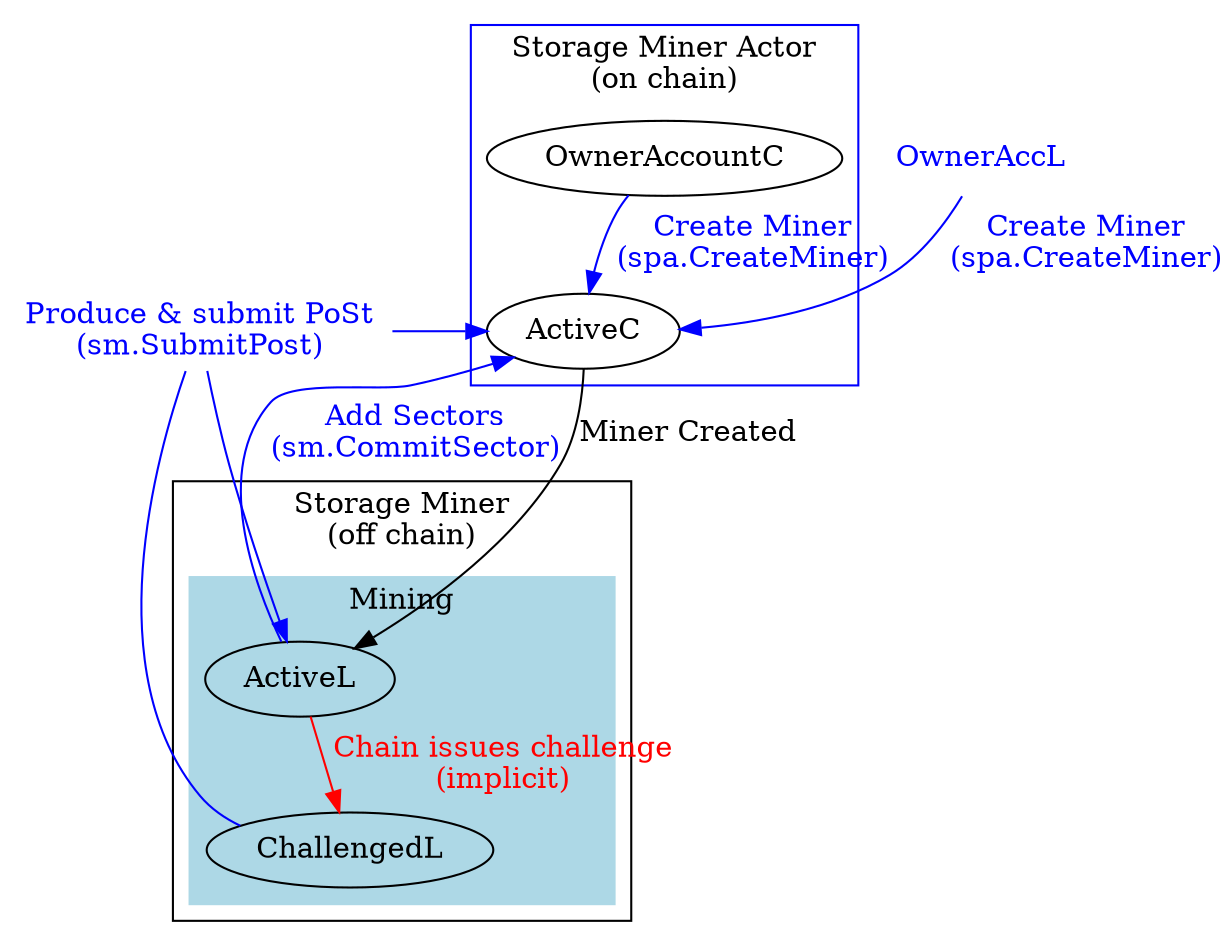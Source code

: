 digraph mining_cycle {
  compound=true;
  ranksep=0.2;
  edge [style=solid]


  subgraph cluster_local {
    label="Storage Miner\n(off chain)"

    ActiveL -> ChallengedL [style=invis]

    subgraph cluster_local_mining {
      label="Mining"
      style=filled
      color=lightblue

      ActiveL
      ChallengedL

      { // chain challenge
        edge [color=red, fontcolor=red]
        node [color=red, fontcolor=red, shape=none]
        ActiveL -> ChallengedL [label="Chain issues challenge\n(implicit)"]
      }

      { // messages
        edge [color=blue, fontcolor=blue]
        node [color=blue, fontcolor=blue, shape=none]
      }
    }
  }

  subgraph cluster_chain {
    label="Storage Miner Actor\n(on chain)"
    color=blue

    OwnerAccountC
    ActiveC
    // ChallengedC


    OwnerAccountC -> ActiveC [style=invis]
    // ActiveC -> ChallengedC [style=invis]

    { // cron
      edge [color=magenta, fontcolor=magenta]
      node [color=magenta, fontcolor=magenta, shape=none]
      // ActiveC -> ChallengedC [label="Chain issues challenge\n(implicit)"]
    }

    { // messages
      edge [color=blue, fontcolor=blue]
      node [color=blue, fontcolor=blue, shape=none]
      OwnerAccountC -> ActiveC [label="Create Miner\n(spa.CreateMiner)"]
    }
  }


  { // messages
    edge [color=blue, fontcolor=blue]
    node [color=blue, fontcolor=blue, shape=none]
    OwnerAccL -> ActiveC [label="Create Miner\n(spa.CreateMiner)", constraint=false]
    ActiveL -> ActiveC [label="Add Sectors\n(sm.CommitSector)", constraint=false]


    ProducePost [label="Produce & submit PoSt\n(sm.SubmitPost)"]
    ChallengedL -> ProducePost [arrowhead=none]
    // ChallengedC -> ProducePost [arrowhead=none]
    ProducePost -> ActiveL
    ProducePost -> ActiveC

  }

  ActiveC -> ActiveL [label="Miner Created"]

}
